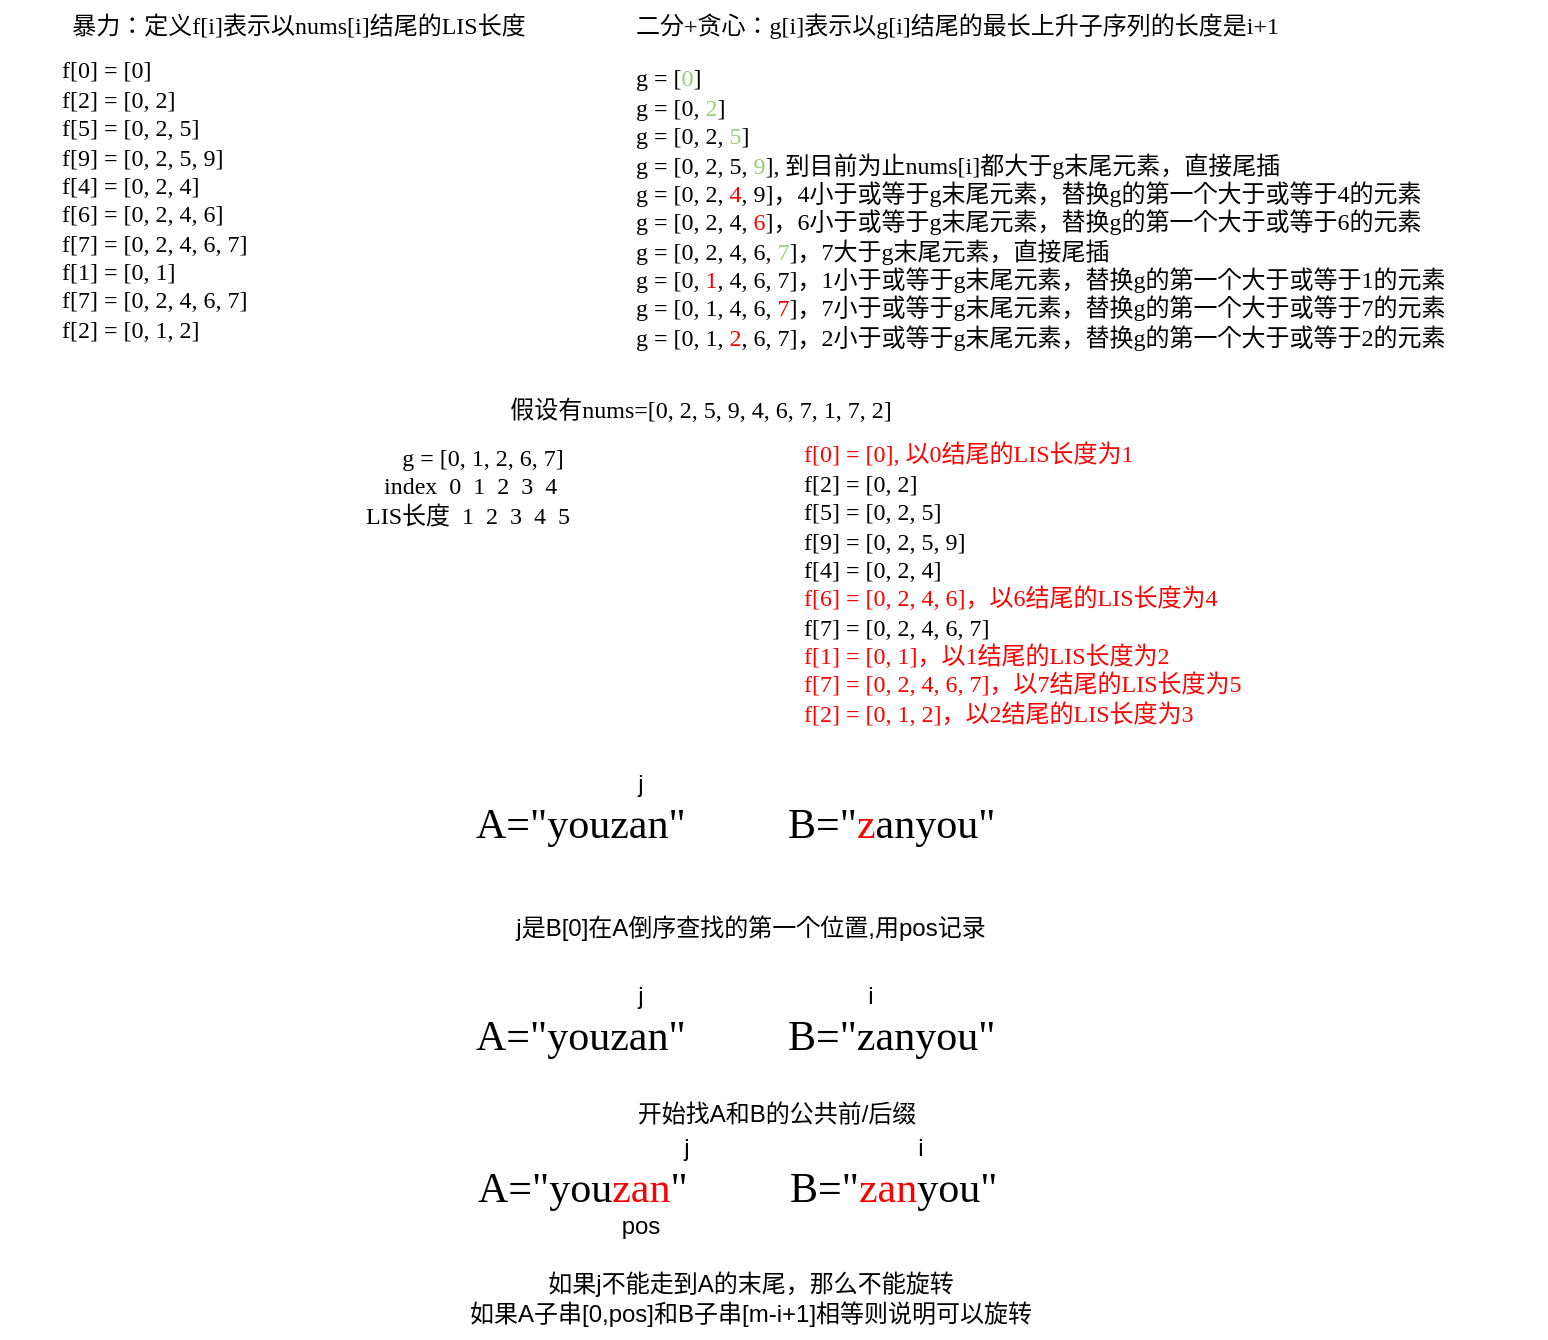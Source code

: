 <mxfile version="24.7.7">
  <diagram name="第 1 页" id="j-wl-FKzR9HE4pRb2R6m">
    <mxGraphModel dx="504" dy="343" grid="0" gridSize="10" guides="1" tooltips="1" connect="1" arrows="1" fold="1" page="1" pageScale="1" pageWidth="827" pageHeight="1169" math="0" shadow="0">
      <root>
        <mxCell id="0" />
        <mxCell id="1" parent="0" />
        <mxCell id="zZmYLTJgfRJu2TQSpy6i-1" value="&lt;font&gt;假设有nums=[0, 2, 5, 9, 4, 6, 7, 1, 7, 2]&lt;/font&gt;" style="text;html=1;align=center;verticalAlign=middle;whiteSpace=wrap;rounded=0;fontFamily=Verdana;" parent="1" vertex="1">
          <mxGeometry x="223" y="300" width="299" height="26" as="geometry" />
        </mxCell>
        <mxCell id="zZmYLTJgfRJu2TQSpy6i-2" value="&lt;div&gt;&lt;font&gt;f[0] = [0]&lt;/font&gt;&lt;/div&gt;&lt;div&gt;&lt;font&gt;f[2] = [0, 2]&lt;/font&gt;&lt;/div&gt;&lt;div&gt;&lt;font&gt;f[5] = [0, 2, 5]&lt;/font&gt;&lt;/div&gt;&lt;div&gt;&lt;font&gt;f[9] = [0, 2, 5, 9]&lt;/font&gt;&lt;/div&gt;&lt;div&gt;&lt;font&gt;f[4] = [0, 2, 4]&lt;/font&gt;&lt;/div&gt;&lt;div&gt;&lt;font&gt;f[6] = [0, 2, 4, 6]&lt;/font&gt;&lt;/div&gt;&lt;div&gt;&lt;font&gt;f[7] = [0, 2, 4, 6, 7]&lt;/font&gt;&lt;/div&gt;&lt;div&gt;&lt;font&gt;f[1] = [0, 1]&lt;/font&gt;&lt;/div&gt;&lt;div&gt;&lt;font&gt;f[7] = [0, 2, 4, 6, 7]&lt;/font&gt;&lt;/div&gt;&lt;div&gt;&lt;font&gt;f[2] = [0, 1, 2]&lt;/font&gt;&lt;/div&gt;&lt;div style=&quot;&quot;&gt;&lt;br&gt;&lt;/div&gt;" style="text;html=1;align=left;verticalAlign=middle;whiteSpace=wrap;rounded=0;fontFamily=Verdana;" parent="1" vertex="1">
          <mxGeometry x="51" y="134" width="299" height="161" as="geometry" />
        </mxCell>
        <mxCell id="zZmYLTJgfRJu2TQSpy6i-3" value="暴力：定义f[i]表示以nums[i]结尾的LIS长度" style="text;html=1;align=center;verticalAlign=middle;whiteSpace=wrap;rounded=0;fontFamily=Verdana;" parent="1" vertex="1">
          <mxGeometry x="22" y="108" width="299" height="26" as="geometry" />
        </mxCell>
        <mxCell id="zZmYLTJgfRJu2TQSpy6i-4" value="二分+贪心：g[i]表示以g[i]结尾的最长上升子序列的长度是i+1" style="text;html=1;align=left;verticalAlign=middle;whiteSpace=wrap;rounded=0;fontFamily=Verdana;" parent="1" vertex="1">
          <mxGeometry x="338" y="108" width="353" height="26" as="geometry" />
        </mxCell>
        <mxCell id="zZmYLTJgfRJu2TQSpy6i-7" value="&lt;div&gt;g = [&lt;font color=&quot;#97d077&quot;&gt;0&lt;/font&gt;]&lt;/div&gt;&lt;div&gt;g = [0, &lt;font color=&quot;#97d077&quot;&gt;2&lt;/font&gt;]&lt;/div&gt;&lt;div&gt;g = [0, 2, &lt;font color=&quot;#97d077&quot;&gt;5&lt;/font&gt;]&lt;/div&gt;&lt;div&gt;g = [0, 2, 5, &lt;font color=&quot;#97d077&quot;&gt;9&lt;/font&gt;], 到目前为止nums[i]都大于g末尾元素，直接尾插&lt;/div&gt;&lt;div&gt;g = [0, 2, &lt;font color=&quot;#ff0000&quot;&gt;4&lt;/font&gt;, 9]，4小于或等于g末尾元素，替换g的第一个大于或等于4的元素&lt;/div&gt;&lt;div&gt;g = [0, 2, 4, &lt;font color=&quot;#ff0000&quot;&gt;6&lt;/font&gt;]，6&lt;span style=&quot;background-color: initial;&quot;&gt;小于或等于g末尾元素，替换g的第一个大于或等于6的元素&lt;/span&gt;&lt;/div&gt;&lt;div&gt;g = [0, 2, 4, 6, &lt;font color=&quot;#97d077&quot;&gt;7&lt;/font&gt;]，&lt;span style=&quot;background-color: initial;&quot;&gt;7大于g末尾元素，直接尾插&lt;/span&gt;&lt;/div&gt;&lt;div&gt;g = [0, &lt;font color=&quot;#ff0000&quot;&gt;1&lt;/font&gt;, 4, 6, 7]&lt;span style=&quot;background-color: initial;&quot;&gt;，1&lt;/span&gt;&lt;span style=&quot;background-color: initial;&quot;&gt;小于或等于g末尾元素，替换g的第一个大于或等于1的元素&lt;/span&gt;&lt;/div&gt;&lt;div&gt;g = [0, 1, 4, 6, &lt;font color=&quot;#ff0000&quot;&gt;7&lt;/font&gt;]&lt;span style=&quot;background-color: initial;&quot;&gt;，7&lt;/span&gt;&lt;span style=&quot;background-color: initial;&quot;&gt;小于或等于g末尾元素，替换g的第一个大于或等于7的元素&lt;/span&gt;&lt;/div&gt;&lt;div&gt;g = [0, 1, &lt;font color=&quot;#ff0000&quot;&gt;2&lt;/font&gt;, 6, 7]&lt;span style=&quot;background-color: initial;&quot;&gt;，2&lt;/span&gt;&lt;span style=&quot;background-color: initial;&quot;&gt;小于或等于g末尾元素，替换g的第一个大于或等于2的元素&lt;/span&gt;&lt;/div&gt;&lt;div&gt;&lt;br&gt;&lt;/div&gt;" style="text;html=1;align=left;verticalAlign=middle;resizable=0;points=[];autosize=1;strokeColor=none;fillColor=none;fontFamily=Verdana;fontSize=12;fontColor=default;" parent="1" vertex="1">
          <mxGeometry x="338" y="134" width="457" height="170" as="geometry" />
        </mxCell>
        <mxCell id="zZmYLTJgfRJu2TQSpy6i-8" value="&lt;span style=&quot;text-align: left;&quot;&gt;&lt;span style=&quot;white-space: pre;&quot;&gt;&#x9;&lt;/span&gt;g = [0, 1,&amp;nbsp;&lt;/span&gt;&lt;font style=&quot;text-align: left;&quot;&gt;2&lt;/font&gt;&lt;span style=&quot;text-align: left;&quot;&gt;, 6, 7]&lt;/span&gt;&lt;div style=&quot;text-align: left;&quot;&gt;&lt;span style=&quot;&quot;&gt;&amp;nbsp; &amp;nbsp; &amp;nbsp; index&amp;nbsp; 0&amp;nbsp; 1&amp;nbsp; 2&amp;nbsp; 3&amp;nbsp; 4&lt;/span&gt;&lt;/div&gt;&lt;div style=&quot;text-align: left;&quot;&gt;&amp;nbsp; &amp;nbsp;LIS长度&amp;nbsp; 1&amp;nbsp; 2&amp;nbsp; 3&amp;nbsp; 4&amp;nbsp; 5&lt;span style=&quot;&quot;&gt;&lt;br&gt;&lt;/span&gt;&lt;/div&gt;" style="text;html=1;align=center;verticalAlign=middle;resizable=0;points=[];autosize=1;strokeColor=none;fillColor=none;fontFamily=Verdana;fontSize=12;fontColor=default;" parent="1" vertex="1">
          <mxGeometry x="170" y="323" width="161" height="55" as="geometry" />
        </mxCell>
        <mxCell id="zZmYLTJgfRJu2TQSpy6i-9" value="&lt;div&gt;&lt;font color=&quot;#ff0000&quot;&gt;f[0] = [0], 以0结尾的LIS长度为1&lt;/font&gt;&lt;/div&gt;&lt;div&gt;&lt;font&gt;f[2] = [0, 2]&lt;/font&gt;&lt;/div&gt;&lt;div&gt;&lt;font&gt;f[5] = [0, 2, 5]&lt;/font&gt;&lt;/div&gt;&lt;div&gt;&lt;font&gt;f[9] = [0, 2, 5, 9]&lt;/font&gt;&lt;/div&gt;&lt;div&gt;&lt;font&gt;f[4] = [0, 2, 4]&lt;/font&gt;&lt;/div&gt;&lt;div&gt;&lt;font color=&quot;#ff0000&quot;&gt;f[6] = [0, 2, 4, 6]，&lt;/font&gt;&lt;span style=&quot;color: rgb(255, 0, 0); background-color: initial;&quot;&gt;以6结尾的LIS长度为4&lt;/span&gt;&lt;/div&gt;&lt;div&gt;&lt;font&gt;f[7] = [0, 2, 4, 6, 7]&lt;/font&gt;&lt;/div&gt;&lt;div&gt;&lt;font color=&quot;#ff0000&quot;&gt;f[1] = [0, 1]，&lt;/font&gt;&lt;span style=&quot;color: rgb(255, 0, 0); background-color: initial;&quot;&gt;以1结尾的LIS长度为2&lt;/span&gt;&lt;/div&gt;&lt;div&gt;&lt;font color=&quot;#ff0000&quot;&gt;f[7] = [0, 2, 4, 6, 7]，&lt;/font&gt;&lt;span style=&quot;color: rgb(255, 0, 0); background-color: initial;&quot;&gt;以7结尾的LIS长度为5&lt;/span&gt;&lt;/div&gt;&lt;div&gt;&lt;font color=&quot;#ff0000&quot;&gt;f[2] = [0, 1, 2]，&lt;/font&gt;&lt;span style=&quot;color: rgb(255, 0, 0); background-color: initial;&quot;&gt;以2结尾的LIS长度为3&lt;/span&gt;&lt;/div&gt;&lt;div style=&quot;&quot;&gt;&lt;br&gt;&lt;/div&gt;" style="text;html=1;align=left;verticalAlign=middle;whiteSpace=wrap;rounded=0;fontFamily=Verdana;" parent="1" vertex="1">
          <mxGeometry x="422" y="326" width="299" height="161" as="geometry" />
        </mxCell>
        <mxCell id="qX7O51-pDwi4d86egaH2-1" value="&lt;div style=&quot;font-size: 21px;&quot;&gt;&lt;span style=&quot;font-family: Ri8xbd_C4Ftpmw6WuF31; background-color: initial; font-size: 21px;&quot;&gt;A=&quot;youzan&quot;&lt;/span&gt;&lt;br style=&quot;font-size: 21px;&quot;&gt;&lt;/div&gt;" style="text;html=1;align=left;verticalAlign=middle;resizable=0;points=[];autosize=1;strokeColor=none;fillColor=none;fontSize=21;" vertex="1" parent="1">
          <mxGeometry x="258" y="501" width="138" height="38" as="geometry" />
        </mxCell>
        <mxCell id="qX7O51-pDwi4d86egaH2-2" value="&lt;div style=&quot;font-size: 21px;&quot;&gt;&lt;span style=&quot;font-family: Ri8xbd_C4Ftpmw6WuF31; background-color: initial; font-size: 21px;&quot;&gt;B=&quot;&lt;font color=&quot;#ff0000&quot;&gt;z&lt;/font&gt;anyou&quot;&lt;/span&gt;&lt;br style=&quot;font-size: 21px;&quot;&gt;&lt;/div&gt;" style="text;html=1;align=left;verticalAlign=middle;resizable=0;points=[];autosize=1;strokeColor=none;fillColor=none;fontSize=21;" vertex="1" parent="1">
          <mxGeometry x="414" y="501" width="137" height="38" as="geometry" />
        </mxCell>
        <mxCell id="qX7O51-pDwi4d86egaH2-3" value="j是B[0]在A倒序查找的第一个位置,用pos记录" style="text;html=1;align=center;verticalAlign=middle;resizable=0;points=[];autosize=1;strokeColor=none;fillColor=none;" vertex="1" parent="1">
          <mxGeometry x="270" y="559" width="253" height="26" as="geometry" />
        </mxCell>
        <mxCell id="qX7O51-pDwi4d86egaH2-4" value="j" style="text;html=1;align=center;verticalAlign=middle;resizable=0;points=[];autosize=1;strokeColor=none;fillColor=none;" vertex="1" parent="1">
          <mxGeometry x="331" y="487" width="21" height="26" as="geometry" />
        </mxCell>
        <mxCell id="qX7O51-pDwi4d86egaH2-5" value="&lt;div style=&quot;font-size: 21px;&quot;&gt;&lt;span style=&quot;font-family: Ri8xbd_C4Ftpmw6WuF31; background-color: initial; font-size: 21px;&quot;&gt;A=&quot;youzan&quot;&lt;/span&gt;&lt;br style=&quot;font-size: 21px;&quot;&gt;&lt;/div&gt;" style="text;html=1;align=left;verticalAlign=middle;resizable=0;points=[];autosize=1;strokeColor=none;fillColor=none;fontSize=21;" vertex="1" parent="1">
          <mxGeometry x="258" y="607" width="138" height="38" as="geometry" />
        </mxCell>
        <mxCell id="qX7O51-pDwi4d86egaH2-6" value="&lt;div style=&quot;font-size: 21px;&quot;&gt;&lt;span style=&quot;font-family: Ri8xbd_C4Ftpmw6WuF31; background-color: initial; font-size: 21px;&quot;&gt;B=&quot;zanyou&quot;&lt;/span&gt;&lt;br style=&quot;font-size: 21px;&quot;&gt;&lt;/div&gt;" style="text;html=1;align=left;verticalAlign=middle;resizable=0;points=[];autosize=1;strokeColor=none;fillColor=none;fontSize=21;" vertex="1" parent="1">
          <mxGeometry x="414" y="607" width="136" height="38" as="geometry" />
        </mxCell>
        <mxCell id="qX7O51-pDwi4d86egaH2-7" value="j" style="text;html=1;align=center;verticalAlign=middle;resizable=0;points=[];autosize=1;strokeColor=none;fillColor=none;" vertex="1" parent="1">
          <mxGeometry x="331" y="593" width="21" height="26" as="geometry" />
        </mxCell>
        <mxCell id="qX7O51-pDwi4d86egaH2-8" value="开始找A和B的公共前/后缀" style="text;html=1;align=center;verticalAlign=middle;resizable=0;points=[];autosize=1;strokeColor=none;fillColor=none;" vertex="1" parent="1">
          <mxGeometry x="331" y="652" width="157" height="26" as="geometry" />
        </mxCell>
        <mxCell id="qX7O51-pDwi4d86egaH2-9" value="i" style="text;html=1;align=center;verticalAlign=middle;resizable=0;points=[];autosize=1;strokeColor=none;fillColor=none;" vertex="1" parent="1">
          <mxGeometry x="446" y="593" width="21" height="26" as="geometry" />
        </mxCell>
        <mxCell id="qX7O51-pDwi4d86egaH2-10" value="&lt;div style=&quot;font-size: 21px;&quot;&gt;&lt;span style=&quot;font-family: Ri8xbd_C4Ftpmw6WuF31; background-color: initial; font-size: 21px;&quot;&gt;A=&quot;you&lt;font color=&quot;#ff0000&quot;&gt;zan&lt;/font&gt;&quot;&lt;/span&gt;&lt;br style=&quot;font-size: 21px;&quot;&gt;&lt;/div&gt;" style="text;html=1;align=left;verticalAlign=middle;resizable=0;points=[];autosize=1;strokeColor=none;fillColor=none;fontSize=21;" vertex="1" parent="1">
          <mxGeometry x="259" y="683" width="138" height="38" as="geometry" />
        </mxCell>
        <mxCell id="qX7O51-pDwi4d86egaH2-11" value="&lt;div style=&quot;font-size: 21px;&quot;&gt;&lt;span style=&quot;font-family: Ri8xbd_C4Ftpmw6WuF31; background-color: initial; font-size: 21px;&quot;&gt;B=&quot;&lt;font color=&quot;#ff0000&quot;&gt;zan&lt;/font&gt;you&quot;&lt;/span&gt;&lt;br style=&quot;font-size: 21px;&quot;&gt;&lt;/div&gt;" style="text;html=1;align=left;verticalAlign=middle;resizable=0;points=[];autosize=1;strokeColor=none;fillColor=none;fontSize=21;" vertex="1" parent="1">
          <mxGeometry x="415" y="683" width="137" height="38" as="geometry" />
        </mxCell>
        <mxCell id="qX7O51-pDwi4d86egaH2-12" value="j" style="text;html=1;align=center;verticalAlign=middle;resizable=0;points=[];autosize=1;strokeColor=none;fillColor=none;" vertex="1" parent="1">
          <mxGeometry x="354" y="669" width="21" height="26" as="geometry" />
        </mxCell>
        <mxCell id="qX7O51-pDwi4d86egaH2-13" value="i" style="text;html=1;align=center;verticalAlign=middle;resizable=0;points=[];autosize=1;strokeColor=none;fillColor=none;" vertex="1" parent="1">
          <mxGeometry x="471.5" y="669" width="21" height="26" as="geometry" />
        </mxCell>
        <mxCell id="qX7O51-pDwi4d86egaH2-14" value="pos" style="text;html=1;align=center;verticalAlign=middle;resizable=0;points=[];autosize=1;strokeColor=none;fillColor=none;" vertex="1" parent="1">
          <mxGeometry x="323" y="708" width="37" height="26" as="geometry" />
        </mxCell>
        <mxCell id="qX7O51-pDwi4d86egaH2-15" value="&lt;div&gt;如果j不能走到A的末尾，那么不能旋转&lt;/div&gt;如果A子串[0,pos]和B子串[m-i+1]相等则说明可以旋转" style="text;html=1;align=center;verticalAlign=middle;resizable=0;points=[];autosize=1;strokeColor=none;fillColor=none;" vertex="1" parent="1">
          <mxGeometry x="247" y="736" width="299" height="41" as="geometry" />
        </mxCell>
      </root>
    </mxGraphModel>
  </diagram>
</mxfile>
